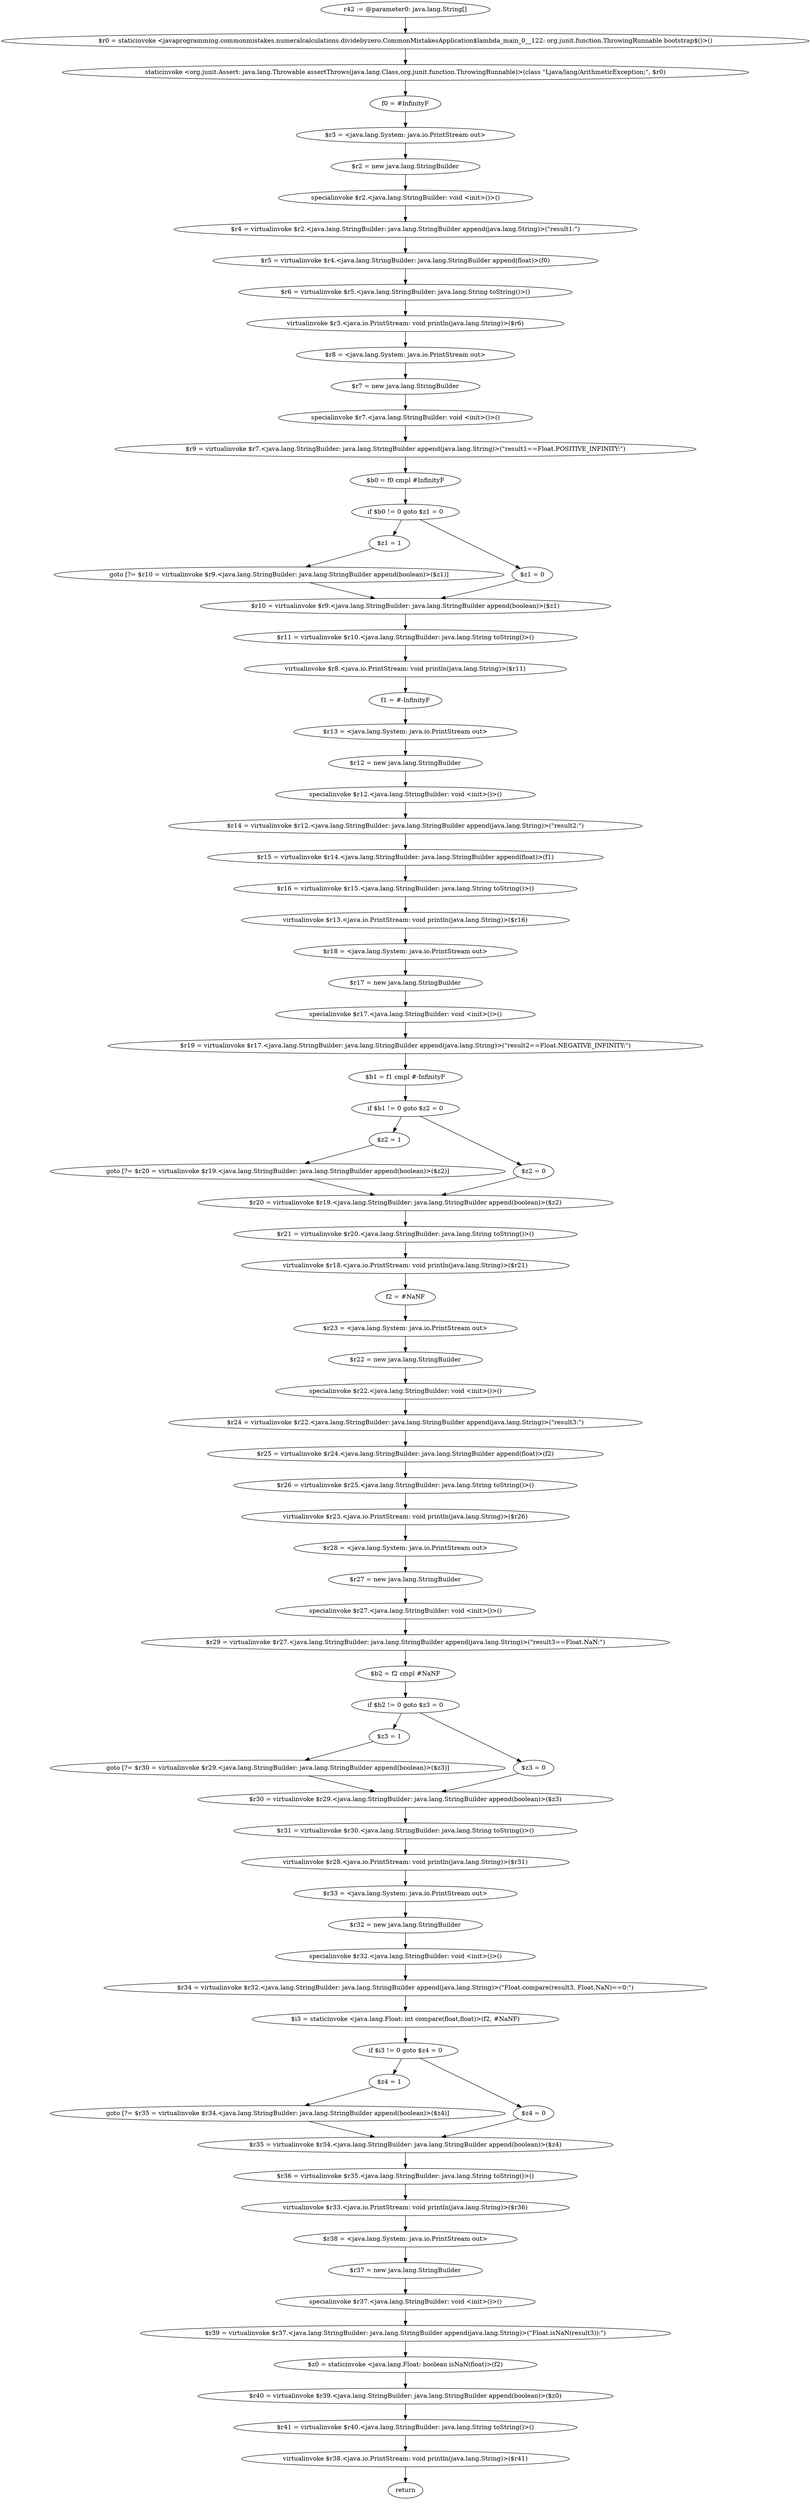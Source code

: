 digraph "unitGraph" {
    "r42 := @parameter0: java.lang.String[]"
    "$r0 = staticinvoke <javaprogramming.commonmistakes.numeralcalculations.dividebyzero.CommonMistakesApplication$lambda_main_0__122: org.junit.function.ThrowingRunnable bootstrap$()>()"
    "staticinvoke <org.junit.Assert: java.lang.Throwable assertThrows(java.lang.Class,org.junit.function.ThrowingRunnable)>(class \"Ljava/lang/ArithmeticException;\", $r0)"
    "f0 = #InfinityF"
    "$r3 = <java.lang.System: java.io.PrintStream out>"
    "$r2 = new java.lang.StringBuilder"
    "specialinvoke $r2.<java.lang.StringBuilder: void <init>()>()"
    "$r4 = virtualinvoke $r2.<java.lang.StringBuilder: java.lang.StringBuilder append(java.lang.String)>(\"result1:\")"
    "$r5 = virtualinvoke $r4.<java.lang.StringBuilder: java.lang.StringBuilder append(float)>(f0)"
    "$r6 = virtualinvoke $r5.<java.lang.StringBuilder: java.lang.String toString()>()"
    "virtualinvoke $r3.<java.io.PrintStream: void println(java.lang.String)>($r6)"
    "$r8 = <java.lang.System: java.io.PrintStream out>"
    "$r7 = new java.lang.StringBuilder"
    "specialinvoke $r7.<java.lang.StringBuilder: void <init>()>()"
    "$r9 = virtualinvoke $r7.<java.lang.StringBuilder: java.lang.StringBuilder append(java.lang.String)>(\"result1==Float.POSITIVE_INFINITY:\")"
    "$b0 = f0 cmpl #InfinityF"
    "if $b0 != 0 goto $z1 = 0"
    "$z1 = 1"
    "goto [?= $r10 = virtualinvoke $r9.<java.lang.StringBuilder: java.lang.StringBuilder append(boolean)>($z1)]"
    "$z1 = 0"
    "$r10 = virtualinvoke $r9.<java.lang.StringBuilder: java.lang.StringBuilder append(boolean)>($z1)"
    "$r11 = virtualinvoke $r10.<java.lang.StringBuilder: java.lang.String toString()>()"
    "virtualinvoke $r8.<java.io.PrintStream: void println(java.lang.String)>($r11)"
    "f1 = #-InfinityF"
    "$r13 = <java.lang.System: java.io.PrintStream out>"
    "$r12 = new java.lang.StringBuilder"
    "specialinvoke $r12.<java.lang.StringBuilder: void <init>()>()"
    "$r14 = virtualinvoke $r12.<java.lang.StringBuilder: java.lang.StringBuilder append(java.lang.String)>(\"result2:\")"
    "$r15 = virtualinvoke $r14.<java.lang.StringBuilder: java.lang.StringBuilder append(float)>(f1)"
    "$r16 = virtualinvoke $r15.<java.lang.StringBuilder: java.lang.String toString()>()"
    "virtualinvoke $r13.<java.io.PrintStream: void println(java.lang.String)>($r16)"
    "$r18 = <java.lang.System: java.io.PrintStream out>"
    "$r17 = new java.lang.StringBuilder"
    "specialinvoke $r17.<java.lang.StringBuilder: void <init>()>()"
    "$r19 = virtualinvoke $r17.<java.lang.StringBuilder: java.lang.StringBuilder append(java.lang.String)>(\"result2==Float.NEGATIVE_INFINITY:\")"
    "$b1 = f1 cmpl #-InfinityF"
    "if $b1 != 0 goto $z2 = 0"
    "$z2 = 1"
    "goto [?= $r20 = virtualinvoke $r19.<java.lang.StringBuilder: java.lang.StringBuilder append(boolean)>($z2)]"
    "$z2 = 0"
    "$r20 = virtualinvoke $r19.<java.lang.StringBuilder: java.lang.StringBuilder append(boolean)>($z2)"
    "$r21 = virtualinvoke $r20.<java.lang.StringBuilder: java.lang.String toString()>()"
    "virtualinvoke $r18.<java.io.PrintStream: void println(java.lang.String)>($r21)"
    "f2 = #NaNF"
    "$r23 = <java.lang.System: java.io.PrintStream out>"
    "$r22 = new java.lang.StringBuilder"
    "specialinvoke $r22.<java.lang.StringBuilder: void <init>()>()"
    "$r24 = virtualinvoke $r22.<java.lang.StringBuilder: java.lang.StringBuilder append(java.lang.String)>(\"result3:\")"
    "$r25 = virtualinvoke $r24.<java.lang.StringBuilder: java.lang.StringBuilder append(float)>(f2)"
    "$r26 = virtualinvoke $r25.<java.lang.StringBuilder: java.lang.String toString()>()"
    "virtualinvoke $r23.<java.io.PrintStream: void println(java.lang.String)>($r26)"
    "$r28 = <java.lang.System: java.io.PrintStream out>"
    "$r27 = new java.lang.StringBuilder"
    "specialinvoke $r27.<java.lang.StringBuilder: void <init>()>()"
    "$r29 = virtualinvoke $r27.<java.lang.StringBuilder: java.lang.StringBuilder append(java.lang.String)>(\"result3==Float.NaN:\")"
    "$b2 = f2 cmpl #NaNF"
    "if $b2 != 0 goto $z3 = 0"
    "$z3 = 1"
    "goto [?= $r30 = virtualinvoke $r29.<java.lang.StringBuilder: java.lang.StringBuilder append(boolean)>($z3)]"
    "$z3 = 0"
    "$r30 = virtualinvoke $r29.<java.lang.StringBuilder: java.lang.StringBuilder append(boolean)>($z3)"
    "$r31 = virtualinvoke $r30.<java.lang.StringBuilder: java.lang.String toString()>()"
    "virtualinvoke $r28.<java.io.PrintStream: void println(java.lang.String)>($r31)"
    "$r33 = <java.lang.System: java.io.PrintStream out>"
    "$r32 = new java.lang.StringBuilder"
    "specialinvoke $r32.<java.lang.StringBuilder: void <init>()>()"
    "$r34 = virtualinvoke $r32.<java.lang.StringBuilder: java.lang.StringBuilder append(java.lang.String)>(\"Float.compare(result3, Float.NaN)==0:\")"
    "$i3 = staticinvoke <java.lang.Float: int compare(float,float)>(f2, #NaNF)"
    "if $i3 != 0 goto $z4 = 0"
    "$z4 = 1"
    "goto [?= $r35 = virtualinvoke $r34.<java.lang.StringBuilder: java.lang.StringBuilder append(boolean)>($z4)]"
    "$z4 = 0"
    "$r35 = virtualinvoke $r34.<java.lang.StringBuilder: java.lang.StringBuilder append(boolean)>($z4)"
    "$r36 = virtualinvoke $r35.<java.lang.StringBuilder: java.lang.String toString()>()"
    "virtualinvoke $r33.<java.io.PrintStream: void println(java.lang.String)>($r36)"
    "$r38 = <java.lang.System: java.io.PrintStream out>"
    "$r37 = new java.lang.StringBuilder"
    "specialinvoke $r37.<java.lang.StringBuilder: void <init>()>()"
    "$r39 = virtualinvoke $r37.<java.lang.StringBuilder: java.lang.StringBuilder append(java.lang.String)>(\"Float.isNaN(result3)):\")"
    "$z0 = staticinvoke <java.lang.Float: boolean isNaN(float)>(f2)"
    "$r40 = virtualinvoke $r39.<java.lang.StringBuilder: java.lang.StringBuilder append(boolean)>($z0)"
    "$r41 = virtualinvoke $r40.<java.lang.StringBuilder: java.lang.String toString()>()"
    "virtualinvoke $r38.<java.io.PrintStream: void println(java.lang.String)>($r41)"
    "return"
    "r42 := @parameter0: java.lang.String[]"->"$r0 = staticinvoke <javaprogramming.commonmistakes.numeralcalculations.dividebyzero.CommonMistakesApplication$lambda_main_0__122: org.junit.function.ThrowingRunnable bootstrap$()>()";
    "$r0 = staticinvoke <javaprogramming.commonmistakes.numeralcalculations.dividebyzero.CommonMistakesApplication$lambda_main_0__122: org.junit.function.ThrowingRunnable bootstrap$()>()"->"staticinvoke <org.junit.Assert: java.lang.Throwable assertThrows(java.lang.Class,org.junit.function.ThrowingRunnable)>(class \"Ljava/lang/ArithmeticException;\", $r0)";
    "staticinvoke <org.junit.Assert: java.lang.Throwable assertThrows(java.lang.Class,org.junit.function.ThrowingRunnable)>(class \"Ljava/lang/ArithmeticException;\", $r0)"->"f0 = #InfinityF";
    "f0 = #InfinityF"->"$r3 = <java.lang.System: java.io.PrintStream out>";
    "$r3 = <java.lang.System: java.io.PrintStream out>"->"$r2 = new java.lang.StringBuilder";
    "$r2 = new java.lang.StringBuilder"->"specialinvoke $r2.<java.lang.StringBuilder: void <init>()>()";
    "specialinvoke $r2.<java.lang.StringBuilder: void <init>()>()"->"$r4 = virtualinvoke $r2.<java.lang.StringBuilder: java.lang.StringBuilder append(java.lang.String)>(\"result1:\")";
    "$r4 = virtualinvoke $r2.<java.lang.StringBuilder: java.lang.StringBuilder append(java.lang.String)>(\"result1:\")"->"$r5 = virtualinvoke $r4.<java.lang.StringBuilder: java.lang.StringBuilder append(float)>(f0)";
    "$r5 = virtualinvoke $r4.<java.lang.StringBuilder: java.lang.StringBuilder append(float)>(f0)"->"$r6 = virtualinvoke $r5.<java.lang.StringBuilder: java.lang.String toString()>()";
    "$r6 = virtualinvoke $r5.<java.lang.StringBuilder: java.lang.String toString()>()"->"virtualinvoke $r3.<java.io.PrintStream: void println(java.lang.String)>($r6)";
    "virtualinvoke $r3.<java.io.PrintStream: void println(java.lang.String)>($r6)"->"$r8 = <java.lang.System: java.io.PrintStream out>";
    "$r8 = <java.lang.System: java.io.PrintStream out>"->"$r7 = new java.lang.StringBuilder";
    "$r7 = new java.lang.StringBuilder"->"specialinvoke $r7.<java.lang.StringBuilder: void <init>()>()";
    "specialinvoke $r7.<java.lang.StringBuilder: void <init>()>()"->"$r9 = virtualinvoke $r7.<java.lang.StringBuilder: java.lang.StringBuilder append(java.lang.String)>(\"result1==Float.POSITIVE_INFINITY:\")";
    "$r9 = virtualinvoke $r7.<java.lang.StringBuilder: java.lang.StringBuilder append(java.lang.String)>(\"result1==Float.POSITIVE_INFINITY:\")"->"$b0 = f0 cmpl #InfinityF";
    "$b0 = f0 cmpl #InfinityF"->"if $b0 != 0 goto $z1 = 0";
    "if $b0 != 0 goto $z1 = 0"->"$z1 = 1";
    "if $b0 != 0 goto $z1 = 0"->"$z1 = 0";
    "$z1 = 1"->"goto [?= $r10 = virtualinvoke $r9.<java.lang.StringBuilder: java.lang.StringBuilder append(boolean)>($z1)]";
    "goto [?= $r10 = virtualinvoke $r9.<java.lang.StringBuilder: java.lang.StringBuilder append(boolean)>($z1)]"->"$r10 = virtualinvoke $r9.<java.lang.StringBuilder: java.lang.StringBuilder append(boolean)>($z1)";
    "$z1 = 0"->"$r10 = virtualinvoke $r9.<java.lang.StringBuilder: java.lang.StringBuilder append(boolean)>($z1)";
    "$r10 = virtualinvoke $r9.<java.lang.StringBuilder: java.lang.StringBuilder append(boolean)>($z1)"->"$r11 = virtualinvoke $r10.<java.lang.StringBuilder: java.lang.String toString()>()";
    "$r11 = virtualinvoke $r10.<java.lang.StringBuilder: java.lang.String toString()>()"->"virtualinvoke $r8.<java.io.PrintStream: void println(java.lang.String)>($r11)";
    "virtualinvoke $r8.<java.io.PrintStream: void println(java.lang.String)>($r11)"->"f1 = #-InfinityF";
    "f1 = #-InfinityF"->"$r13 = <java.lang.System: java.io.PrintStream out>";
    "$r13 = <java.lang.System: java.io.PrintStream out>"->"$r12 = new java.lang.StringBuilder";
    "$r12 = new java.lang.StringBuilder"->"specialinvoke $r12.<java.lang.StringBuilder: void <init>()>()";
    "specialinvoke $r12.<java.lang.StringBuilder: void <init>()>()"->"$r14 = virtualinvoke $r12.<java.lang.StringBuilder: java.lang.StringBuilder append(java.lang.String)>(\"result2:\")";
    "$r14 = virtualinvoke $r12.<java.lang.StringBuilder: java.lang.StringBuilder append(java.lang.String)>(\"result2:\")"->"$r15 = virtualinvoke $r14.<java.lang.StringBuilder: java.lang.StringBuilder append(float)>(f1)";
    "$r15 = virtualinvoke $r14.<java.lang.StringBuilder: java.lang.StringBuilder append(float)>(f1)"->"$r16 = virtualinvoke $r15.<java.lang.StringBuilder: java.lang.String toString()>()";
    "$r16 = virtualinvoke $r15.<java.lang.StringBuilder: java.lang.String toString()>()"->"virtualinvoke $r13.<java.io.PrintStream: void println(java.lang.String)>($r16)";
    "virtualinvoke $r13.<java.io.PrintStream: void println(java.lang.String)>($r16)"->"$r18 = <java.lang.System: java.io.PrintStream out>";
    "$r18 = <java.lang.System: java.io.PrintStream out>"->"$r17 = new java.lang.StringBuilder";
    "$r17 = new java.lang.StringBuilder"->"specialinvoke $r17.<java.lang.StringBuilder: void <init>()>()";
    "specialinvoke $r17.<java.lang.StringBuilder: void <init>()>()"->"$r19 = virtualinvoke $r17.<java.lang.StringBuilder: java.lang.StringBuilder append(java.lang.String)>(\"result2==Float.NEGATIVE_INFINITY:\")";
    "$r19 = virtualinvoke $r17.<java.lang.StringBuilder: java.lang.StringBuilder append(java.lang.String)>(\"result2==Float.NEGATIVE_INFINITY:\")"->"$b1 = f1 cmpl #-InfinityF";
    "$b1 = f1 cmpl #-InfinityF"->"if $b1 != 0 goto $z2 = 0";
    "if $b1 != 0 goto $z2 = 0"->"$z2 = 1";
    "if $b1 != 0 goto $z2 = 0"->"$z2 = 0";
    "$z2 = 1"->"goto [?= $r20 = virtualinvoke $r19.<java.lang.StringBuilder: java.lang.StringBuilder append(boolean)>($z2)]";
    "goto [?= $r20 = virtualinvoke $r19.<java.lang.StringBuilder: java.lang.StringBuilder append(boolean)>($z2)]"->"$r20 = virtualinvoke $r19.<java.lang.StringBuilder: java.lang.StringBuilder append(boolean)>($z2)";
    "$z2 = 0"->"$r20 = virtualinvoke $r19.<java.lang.StringBuilder: java.lang.StringBuilder append(boolean)>($z2)";
    "$r20 = virtualinvoke $r19.<java.lang.StringBuilder: java.lang.StringBuilder append(boolean)>($z2)"->"$r21 = virtualinvoke $r20.<java.lang.StringBuilder: java.lang.String toString()>()";
    "$r21 = virtualinvoke $r20.<java.lang.StringBuilder: java.lang.String toString()>()"->"virtualinvoke $r18.<java.io.PrintStream: void println(java.lang.String)>($r21)";
    "virtualinvoke $r18.<java.io.PrintStream: void println(java.lang.String)>($r21)"->"f2 = #NaNF";
    "f2 = #NaNF"->"$r23 = <java.lang.System: java.io.PrintStream out>";
    "$r23 = <java.lang.System: java.io.PrintStream out>"->"$r22 = new java.lang.StringBuilder";
    "$r22 = new java.lang.StringBuilder"->"specialinvoke $r22.<java.lang.StringBuilder: void <init>()>()";
    "specialinvoke $r22.<java.lang.StringBuilder: void <init>()>()"->"$r24 = virtualinvoke $r22.<java.lang.StringBuilder: java.lang.StringBuilder append(java.lang.String)>(\"result3:\")";
    "$r24 = virtualinvoke $r22.<java.lang.StringBuilder: java.lang.StringBuilder append(java.lang.String)>(\"result3:\")"->"$r25 = virtualinvoke $r24.<java.lang.StringBuilder: java.lang.StringBuilder append(float)>(f2)";
    "$r25 = virtualinvoke $r24.<java.lang.StringBuilder: java.lang.StringBuilder append(float)>(f2)"->"$r26 = virtualinvoke $r25.<java.lang.StringBuilder: java.lang.String toString()>()";
    "$r26 = virtualinvoke $r25.<java.lang.StringBuilder: java.lang.String toString()>()"->"virtualinvoke $r23.<java.io.PrintStream: void println(java.lang.String)>($r26)";
    "virtualinvoke $r23.<java.io.PrintStream: void println(java.lang.String)>($r26)"->"$r28 = <java.lang.System: java.io.PrintStream out>";
    "$r28 = <java.lang.System: java.io.PrintStream out>"->"$r27 = new java.lang.StringBuilder";
    "$r27 = new java.lang.StringBuilder"->"specialinvoke $r27.<java.lang.StringBuilder: void <init>()>()";
    "specialinvoke $r27.<java.lang.StringBuilder: void <init>()>()"->"$r29 = virtualinvoke $r27.<java.lang.StringBuilder: java.lang.StringBuilder append(java.lang.String)>(\"result3==Float.NaN:\")";
    "$r29 = virtualinvoke $r27.<java.lang.StringBuilder: java.lang.StringBuilder append(java.lang.String)>(\"result3==Float.NaN:\")"->"$b2 = f2 cmpl #NaNF";
    "$b2 = f2 cmpl #NaNF"->"if $b2 != 0 goto $z3 = 0";
    "if $b2 != 0 goto $z3 = 0"->"$z3 = 1";
    "if $b2 != 0 goto $z3 = 0"->"$z3 = 0";
    "$z3 = 1"->"goto [?= $r30 = virtualinvoke $r29.<java.lang.StringBuilder: java.lang.StringBuilder append(boolean)>($z3)]";
    "goto [?= $r30 = virtualinvoke $r29.<java.lang.StringBuilder: java.lang.StringBuilder append(boolean)>($z3)]"->"$r30 = virtualinvoke $r29.<java.lang.StringBuilder: java.lang.StringBuilder append(boolean)>($z3)";
    "$z3 = 0"->"$r30 = virtualinvoke $r29.<java.lang.StringBuilder: java.lang.StringBuilder append(boolean)>($z3)";
    "$r30 = virtualinvoke $r29.<java.lang.StringBuilder: java.lang.StringBuilder append(boolean)>($z3)"->"$r31 = virtualinvoke $r30.<java.lang.StringBuilder: java.lang.String toString()>()";
    "$r31 = virtualinvoke $r30.<java.lang.StringBuilder: java.lang.String toString()>()"->"virtualinvoke $r28.<java.io.PrintStream: void println(java.lang.String)>($r31)";
    "virtualinvoke $r28.<java.io.PrintStream: void println(java.lang.String)>($r31)"->"$r33 = <java.lang.System: java.io.PrintStream out>";
    "$r33 = <java.lang.System: java.io.PrintStream out>"->"$r32 = new java.lang.StringBuilder";
    "$r32 = new java.lang.StringBuilder"->"specialinvoke $r32.<java.lang.StringBuilder: void <init>()>()";
    "specialinvoke $r32.<java.lang.StringBuilder: void <init>()>()"->"$r34 = virtualinvoke $r32.<java.lang.StringBuilder: java.lang.StringBuilder append(java.lang.String)>(\"Float.compare(result3, Float.NaN)==0:\")";
    "$r34 = virtualinvoke $r32.<java.lang.StringBuilder: java.lang.StringBuilder append(java.lang.String)>(\"Float.compare(result3, Float.NaN)==0:\")"->"$i3 = staticinvoke <java.lang.Float: int compare(float,float)>(f2, #NaNF)";
    "$i3 = staticinvoke <java.lang.Float: int compare(float,float)>(f2, #NaNF)"->"if $i3 != 0 goto $z4 = 0";
    "if $i3 != 0 goto $z4 = 0"->"$z4 = 1";
    "if $i3 != 0 goto $z4 = 0"->"$z4 = 0";
    "$z4 = 1"->"goto [?= $r35 = virtualinvoke $r34.<java.lang.StringBuilder: java.lang.StringBuilder append(boolean)>($z4)]";
    "goto [?= $r35 = virtualinvoke $r34.<java.lang.StringBuilder: java.lang.StringBuilder append(boolean)>($z4)]"->"$r35 = virtualinvoke $r34.<java.lang.StringBuilder: java.lang.StringBuilder append(boolean)>($z4)";
    "$z4 = 0"->"$r35 = virtualinvoke $r34.<java.lang.StringBuilder: java.lang.StringBuilder append(boolean)>($z4)";
    "$r35 = virtualinvoke $r34.<java.lang.StringBuilder: java.lang.StringBuilder append(boolean)>($z4)"->"$r36 = virtualinvoke $r35.<java.lang.StringBuilder: java.lang.String toString()>()";
    "$r36 = virtualinvoke $r35.<java.lang.StringBuilder: java.lang.String toString()>()"->"virtualinvoke $r33.<java.io.PrintStream: void println(java.lang.String)>($r36)";
    "virtualinvoke $r33.<java.io.PrintStream: void println(java.lang.String)>($r36)"->"$r38 = <java.lang.System: java.io.PrintStream out>";
    "$r38 = <java.lang.System: java.io.PrintStream out>"->"$r37 = new java.lang.StringBuilder";
    "$r37 = new java.lang.StringBuilder"->"specialinvoke $r37.<java.lang.StringBuilder: void <init>()>()";
    "specialinvoke $r37.<java.lang.StringBuilder: void <init>()>()"->"$r39 = virtualinvoke $r37.<java.lang.StringBuilder: java.lang.StringBuilder append(java.lang.String)>(\"Float.isNaN(result3)):\")";
    "$r39 = virtualinvoke $r37.<java.lang.StringBuilder: java.lang.StringBuilder append(java.lang.String)>(\"Float.isNaN(result3)):\")"->"$z0 = staticinvoke <java.lang.Float: boolean isNaN(float)>(f2)";
    "$z0 = staticinvoke <java.lang.Float: boolean isNaN(float)>(f2)"->"$r40 = virtualinvoke $r39.<java.lang.StringBuilder: java.lang.StringBuilder append(boolean)>($z0)";
    "$r40 = virtualinvoke $r39.<java.lang.StringBuilder: java.lang.StringBuilder append(boolean)>($z0)"->"$r41 = virtualinvoke $r40.<java.lang.StringBuilder: java.lang.String toString()>()";
    "$r41 = virtualinvoke $r40.<java.lang.StringBuilder: java.lang.String toString()>()"->"virtualinvoke $r38.<java.io.PrintStream: void println(java.lang.String)>($r41)";
    "virtualinvoke $r38.<java.io.PrintStream: void println(java.lang.String)>($r41)"->"return";
}
